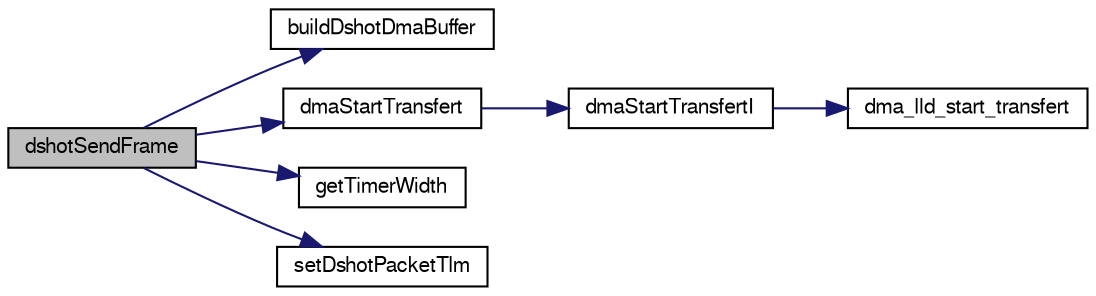 digraph "dshotSendFrame"
{
  edge [fontname="FreeSans",fontsize="10",labelfontname="FreeSans",labelfontsize="10"];
  node [fontname="FreeSans",fontsize="10",shape=record];
  rankdir="LR";
  Node1 [label="dshotSendFrame",height=0.2,width=0.4,color="black", fillcolor="grey75", style="filled", fontcolor="black"];
  Node1 -> Node2 [color="midnightblue",fontsize="10",style="solid",fontname="FreeSans"];
  Node2 [label="buildDshotDmaBuffer",height=0.2,width=0.4,color="black", fillcolor="white", style="filled",URL="$esc__dshot_8c.html#aa50c8775d5f23ed2632d9e400885f731"];
  Node1 -> Node3 [color="midnightblue",fontsize="10",style="solid",fontname="FreeSans"];
  Node3 [label="dmaStartTransfert",height=0.2,width=0.4,color="black", fillcolor="white", style="filled",URL="$hal__stm32__dma_8c.html#a2841bb25b0b954e8896a6b36174b3c30",tooltip="Starts a DMA transaction. "];
  Node3 -> Node4 [color="midnightblue",fontsize="10",style="solid",fontname="FreeSans"];
  Node4 [label="dmaStartTransfertI",height=0.2,width=0.4,color="black", fillcolor="white", style="filled",URL="$hal__stm32__dma_8c.html#a572bb7d0ec656fb7a86d18f319b43db8",tooltip="Starts a DMA transaction. "];
  Node4 -> Node5 [color="midnightblue",fontsize="10",style="solid",fontname="FreeSans"];
  Node5 [label="dma_lld_start_transfert",height=0.2,width=0.4,color="black", fillcolor="white", style="filled",URL="$hal__stm32__dma_8c.html#aca730123d24b378683330626bd0f7603",tooltip="Starts a DMA transaction. "];
  Node1 -> Node6 [color="midnightblue",fontsize="10",style="solid",fontname="FreeSans"];
  Node6 [label="getTimerWidth",height=0.2,width=0.4,color="black", fillcolor="white", style="filled",URL="$esc__dshot_8c.html#a07f476e006400858ea955505b6db7557"];
  Node1 -> Node7 [color="midnightblue",fontsize="10",style="solid",fontname="FreeSans"];
  Node7 [label="setDshotPacketTlm",height=0.2,width=0.4,color="black", fillcolor="white", style="filled",URL="$esc__dshot_8c.html#abb7066e4bd3b68322d72d78d8c142c41"];
}
